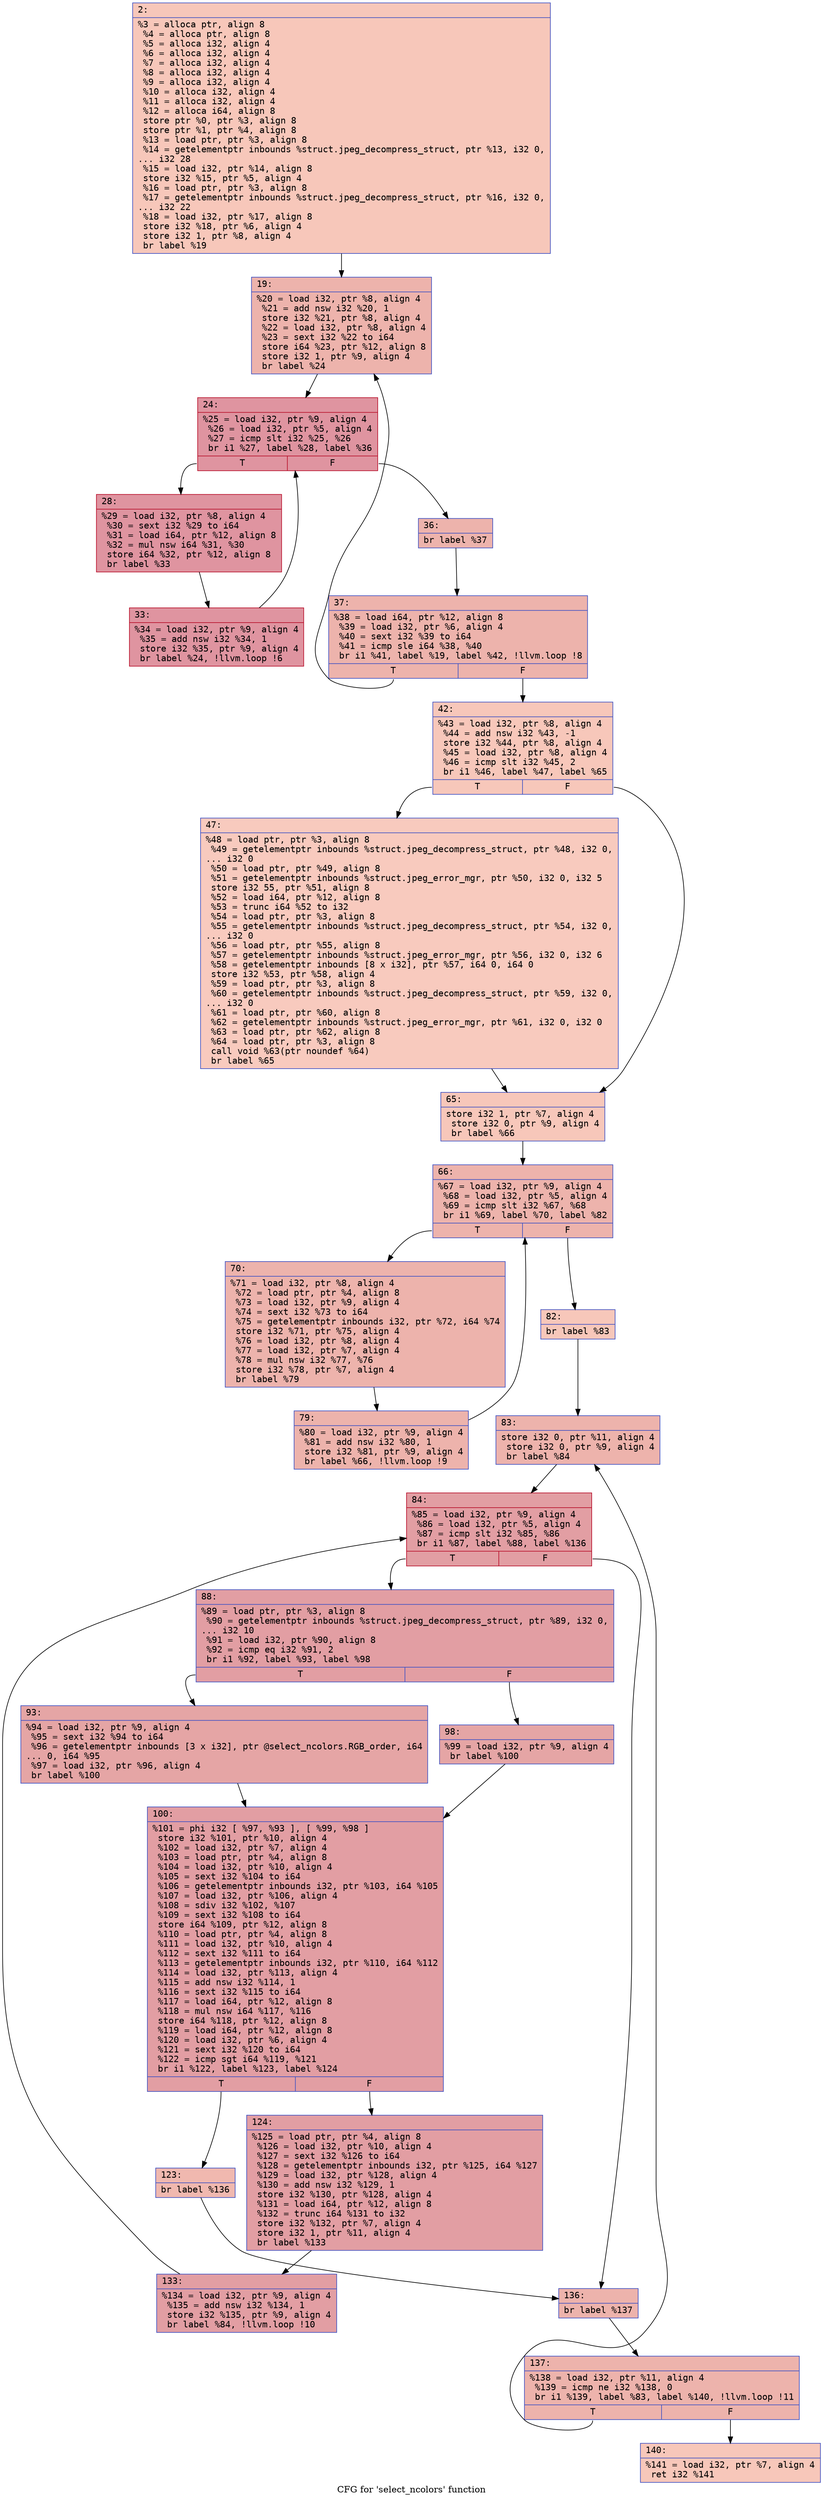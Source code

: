 digraph "CFG for 'select_ncolors' function" {
	label="CFG for 'select_ncolors' function";

	Node0x600000bcd860 [shape=record,color="#3d50c3ff", style=filled, fillcolor="#ec7f6370" fontname="Courier",label="{2:\l|  %3 = alloca ptr, align 8\l  %4 = alloca ptr, align 8\l  %5 = alloca i32, align 4\l  %6 = alloca i32, align 4\l  %7 = alloca i32, align 4\l  %8 = alloca i32, align 4\l  %9 = alloca i32, align 4\l  %10 = alloca i32, align 4\l  %11 = alloca i32, align 4\l  %12 = alloca i64, align 8\l  store ptr %0, ptr %3, align 8\l  store ptr %1, ptr %4, align 8\l  %13 = load ptr, ptr %3, align 8\l  %14 = getelementptr inbounds %struct.jpeg_decompress_struct, ptr %13, i32 0,\l... i32 28\l  %15 = load i32, ptr %14, align 8\l  store i32 %15, ptr %5, align 4\l  %16 = load ptr, ptr %3, align 8\l  %17 = getelementptr inbounds %struct.jpeg_decompress_struct, ptr %16, i32 0,\l... i32 22\l  %18 = load i32, ptr %17, align 8\l  store i32 %18, ptr %6, align 4\l  store i32 1, ptr %8, align 4\l  br label %19\l}"];
	Node0x600000bcd860 -> Node0x600000bcd8b0[tooltip="2 -> 19\nProbability 100.00%" ];
	Node0x600000bcd8b0 [shape=record,color="#3d50c3ff", style=filled, fillcolor="#d6524470" fontname="Courier",label="{19:\l|  %20 = load i32, ptr %8, align 4\l  %21 = add nsw i32 %20, 1\l  store i32 %21, ptr %8, align 4\l  %22 = load i32, ptr %8, align 4\l  %23 = sext i32 %22 to i64\l  store i64 %23, ptr %12, align 8\l  store i32 1, ptr %9, align 4\l  br label %24\l}"];
	Node0x600000bcd8b0 -> Node0x600000bcd900[tooltip="19 -> 24\nProbability 100.00%" ];
	Node0x600000bcd900 [shape=record,color="#b70d28ff", style=filled, fillcolor="#b70d2870" fontname="Courier",label="{24:\l|  %25 = load i32, ptr %9, align 4\l  %26 = load i32, ptr %5, align 4\l  %27 = icmp slt i32 %25, %26\l  br i1 %27, label %28, label %36\l|{<s0>T|<s1>F}}"];
	Node0x600000bcd900:s0 -> Node0x600000bcd950[tooltip="24 -> 28\nProbability 96.88%" ];
	Node0x600000bcd900:s1 -> Node0x600000bcd9f0[tooltip="24 -> 36\nProbability 3.12%" ];
	Node0x600000bcd950 [shape=record,color="#b70d28ff", style=filled, fillcolor="#b70d2870" fontname="Courier",label="{28:\l|  %29 = load i32, ptr %8, align 4\l  %30 = sext i32 %29 to i64\l  %31 = load i64, ptr %12, align 8\l  %32 = mul nsw i64 %31, %30\l  store i64 %32, ptr %12, align 8\l  br label %33\l}"];
	Node0x600000bcd950 -> Node0x600000bcd9a0[tooltip="28 -> 33\nProbability 100.00%" ];
	Node0x600000bcd9a0 [shape=record,color="#b70d28ff", style=filled, fillcolor="#b70d2870" fontname="Courier",label="{33:\l|  %34 = load i32, ptr %9, align 4\l  %35 = add nsw i32 %34, 1\l  store i32 %35, ptr %9, align 4\l  br label %24, !llvm.loop !6\l}"];
	Node0x600000bcd9a0 -> Node0x600000bcd900[tooltip="33 -> 24\nProbability 100.00%" ];
	Node0x600000bcd9f0 [shape=record,color="#3d50c3ff", style=filled, fillcolor="#d6524470" fontname="Courier",label="{36:\l|  br label %37\l}"];
	Node0x600000bcd9f0 -> Node0x600000bcda40[tooltip="36 -> 37\nProbability 100.00%" ];
	Node0x600000bcda40 [shape=record,color="#3d50c3ff", style=filled, fillcolor="#d6524470" fontname="Courier",label="{37:\l|  %38 = load i64, ptr %12, align 8\l  %39 = load i32, ptr %6, align 4\l  %40 = sext i32 %39 to i64\l  %41 = icmp sle i64 %38, %40\l  br i1 %41, label %19, label %42, !llvm.loop !8\l|{<s0>T|<s1>F}}"];
	Node0x600000bcda40:s0 -> Node0x600000bcd8b0[tooltip="37 -> 19\nProbability 96.88%" ];
	Node0x600000bcda40:s1 -> Node0x600000bcda90[tooltip="37 -> 42\nProbability 3.12%" ];
	Node0x600000bcda90 [shape=record,color="#3d50c3ff", style=filled, fillcolor="#ec7f6370" fontname="Courier",label="{42:\l|  %43 = load i32, ptr %8, align 4\l  %44 = add nsw i32 %43, -1\l  store i32 %44, ptr %8, align 4\l  %45 = load i32, ptr %8, align 4\l  %46 = icmp slt i32 %45, 2\l  br i1 %46, label %47, label %65\l|{<s0>T|<s1>F}}"];
	Node0x600000bcda90:s0 -> Node0x600000bcdae0[tooltip="42 -> 47\nProbability 50.00%" ];
	Node0x600000bcda90:s1 -> Node0x600000bcdb30[tooltip="42 -> 65\nProbability 50.00%" ];
	Node0x600000bcdae0 [shape=record,color="#3d50c3ff", style=filled, fillcolor="#ef886b70" fontname="Courier",label="{47:\l|  %48 = load ptr, ptr %3, align 8\l  %49 = getelementptr inbounds %struct.jpeg_decompress_struct, ptr %48, i32 0,\l... i32 0\l  %50 = load ptr, ptr %49, align 8\l  %51 = getelementptr inbounds %struct.jpeg_error_mgr, ptr %50, i32 0, i32 5\l  store i32 55, ptr %51, align 8\l  %52 = load i64, ptr %12, align 8\l  %53 = trunc i64 %52 to i32\l  %54 = load ptr, ptr %3, align 8\l  %55 = getelementptr inbounds %struct.jpeg_decompress_struct, ptr %54, i32 0,\l... i32 0\l  %56 = load ptr, ptr %55, align 8\l  %57 = getelementptr inbounds %struct.jpeg_error_mgr, ptr %56, i32 0, i32 6\l  %58 = getelementptr inbounds [8 x i32], ptr %57, i64 0, i64 0\l  store i32 %53, ptr %58, align 4\l  %59 = load ptr, ptr %3, align 8\l  %60 = getelementptr inbounds %struct.jpeg_decompress_struct, ptr %59, i32 0,\l... i32 0\l  %61 = load ptr, ptr %60, align 8\l  %62 = getelementptr inbounds %struct.jpeg_error_mgr, ptr %61, i32 0, i32 0\l  %63 = load ptr, ptr %62, align 8\l  %64 = load ptr, ptr %3, align 8\l  call void %63(ptr noundef %64)\l  br label %65\l}"];
	Node0x600000bcdae0 -> Node0x600000bcdb30[tooltip="47 -> 65\nProbability 100.00%" ];
	Node0x600000bcdb30 [shape=record,color="#3d50c3ff", style=filled, fillcolor="#ec7f6370" fontname="Courier",label="{65:\l|  store i32 1, ptr %7, align 4\l  store i32 0, ptr %9, align 4\l  br label %66\l}"];
	Node0x600000bcdb30 -> Node0x600000bcdb80[tooltip="65 -> 66\nProbability 100.00%" ];
	Node0x600000bcdb80 [shape=record,color="#3d50c3ff", style=filled, fillcolor="#d6524470" fontname="Courier",label="{66:\l|  %67 = load i32, ptr %9, align 4\l  %68 = load i32, ptr %5, align 4\l  %69 = icmp slt i32 %67, %68\l  br i1 %69, label %70, label %82\l|{<s0>T|<s1>F}}"];
	Node0x600000bcdb80:s0 -> Node0x600000bcdbd0[tooltip="66 -> 70\nProbability 96.88%" ];
	Node0x600000bcdb80:s1 -> Node0x600000bcdc70[tooltip="66 -> 82\nProbability 3.12%" ];
	Node0x600000bcdbd0 [shape=record,color="#3d50c3ff", style=filled, fillcolor="#d6524470" fontname="Courier",label="{70:\l|  %71 = load i32, ptr %8, align 4\l  %72 = load ptr, ptr %4, align 8\l  %73 = load i32, ptr %9, align 4\l  %74 = sext i32 %73 to i64\l  %75 = getelementptr inbounds i32, ptr %72, i64 %74\l  store i32 %71, ptr %75, align 4\l  %76 = load i32, ptr %8, align 4\l  %77 = load i32, ptr %7, align 4\l  %78 = mul nsw i32 %77, %76\l  store i32 %78, ptr %7, align 4\l  br label %79\l}"];
	Node0x600000bcdbd0 -> Node0x600000bcdc20[tooltip="70 -> 79\nProbability 100.00%" ];
	Node0x600000bcdc20 [shape=record,color="#3d50c3ff", style=filled, fillcolor="#d6524470" fontname="Courier",label="{79:\l|  %80 = load i32, ptr %9, align 4\l  %81 = add nsw i32 %80, 1\l  store i32 %81, ptr %9, align 4\l  br label %66, !llvm.loop !9\l}"];
	Node0x600000bcdc20 -> Node0x600000bcdb80[tooltip="79 -> 66\nProbability 100.00%" ];
	Node0x600000bcdc70 [shape=record,color="#3d50c3ff", style=filled, fillcolor="#ec7f6370" fontname="Courier",label="{82:\l|  br label %83\l}"];
	Node0x600000bcdc70 -> Node0x600000bcdcc0[tooltip="82 -> 83\nProbability 100.00%" ];
	Node0x600000bcdcc0 [shape=record,color="#3d50c3ff", style=filled, fillcolor="#d6524470" fontname="Courier",label="{83:\l|  store i32 0, ptr %11, align 4\l  store i32 0, ptr %9, align 4\l  br label %84\l}"];
	Node0x600000bcdcc0 -> Node0x600000bcdd10[tooltip="83 -> 84\nProbability 100.00%" ];
	Node0x600000bcdd10 [shape=record,color="#b70d28ff", style=filled, fillcolor="#be242e70" fontname="Courier",label="{84:\l|  %85 = load i32, ptr %9, align 4\l  %86 = load i32, ptr %5, align 4\l  %87 = icmp slt i32 %85, %86\l  br i1 %87, label %88, label %136\l|{<s0>T|<s1>F}}"];
	Node0x600000bcdd10:s0 -> Node0x600000bcdd60[tooltip="84 -> 88\nProbability 96.88%" ];
	Node0x600000bcdd10:s1 -> Node0x600000bcdf90[tooltip="84 -> 136\nProbability 3.12%" ];
	Node0x600000bcdd60 [shape=record,color="#3d50c3ff", style=filled, fillcolor="#be242e70" fontname="Courier",label="{88:\l|  %89 = load ptr, ptr %3, align 8\l  %90 = getelementptr inbounds %struct.jpeg_decompress_struct, ptr %89, i32 0,\l... i32 10\l  %91 = load i32, ptr %90, align 8\l  %92 = icmp eq i32 %91, 2\l  br i1 %92, label %93, label %98\l|{<s0>T|<s1>F}}"];
	Node0x600000bcdd60:s0 -> Node0x600000bcddb0[tooltip="88 -> 93\nProbability 50.00%" ];
	Node0x600000bcdd60:s1 -> Node0x600000bcde00[tooltip="88 -> 98\nProbability 50.00%" ];
	Node0x600000bcddb0 [shape=record,color="#3d50c3ff", style=filled, fillcolor="#c5333470" fontname="Courier",label="{93:\l|  %94 = load i32, ptr %9, align 4\l  %95 = sext i32 %94 to i64\l  %96 = getelementptr inbounds [3 x i32], ptr @select_ncolors.RGB_order, i64\l... 0, i64 %95\l  %97 = load i32, ptr %96, align 4\l  br label %100\l}"];
	Node0x600000bcddb0 -> Node0x600000bcde50[tooltip="93 -> 100\nProbability 100.00%" ];
	Node0x600000bcde00 [shape=record,color="#3d50c3ff", style=filled, fillcolor="#c5333470" fontname="Courier",label="{98:\l|  %99 = load i32, ptr %9, align 4\l  br label %100\l}"];
	Node0x600000bcde00 -> Node0x600000bcde50[tooltip="98 -> 100\nProbability 100.00%" ];
	Node0x600000bcde50 [shape=record,color="#3d50c3ff", style=filled, fillcolor="#be242e70" fontname="Courier",label="{100:\l|  %101 = phi i32 [ %97, %93 ], [ %99, %98 ]\l  store i32 %101, ptr %10, align 4\l  %102 = load i32, ptr %7, align 4\l  %103 = load ptr, ptr %4, align 8\l  %104 = load i32, ptr %10, align 4\l  %105 = sext i32 %104 to i64\l  %106 = getelementptr inbounds i32, ptr %103, i64 %105\l  %107 = load i32, ptr %106, align 4\l  %108 = sdiv i32 %102, %107\l  %109 = sext i32 %108 to i64\l  store i64 %109, ptr %12, align 8\l  %110 = load ptr, ptr %4, align 8\l  %111 = load i32, ptr %10, align 4\l  %112 = sext i32 %111 to i64\l  %113 = getelementptr inbounds i32, ptr %110, i64 %112\l  %114 = load i32, ptr %113, align 4\l  %115 = add nsw i32 %114, 1\l  %116 = sext i32 %115 to i64\l  %117 = load i64, ptr %12, align 8\l  %118 = mul nsw i64 %117, %116\l  store i64 %118, ptr %12, align 8\l  %119 = load i64, ptr %12, align 8\l  %120 = load i32, ptr %6, align 4\l  %121 = sext i32 %120 to i64\l  %122 = icmp sgt i64 %119, %121\l  br i1 %122, label %123, label %124\l|{<s0>T|<s1>F}}"];
	Node0x600000bcde50:s0 -> Node0x600000bcdea0[tooltip="100 -> 123\nProbability 3.12%" ];
	Node0x600000bcde50:s1 -> Node0x600000bcdef0[tooltip="100 -> 124\nProbability 96.88%" ];
	Node0x600000bcdea0 [shape=record,color="#3d50c3ff", style=filled, fillcolor="#dc5d4a70" fontname="Courier",label="{123:\l|  br label %136\l}"];
	Node0x600000bcdea0 -> Node0x600000bcdf90[tooltip="123 -> 136\nProbability 100.00%" ];
	Node0x600000bcdef0 [shape=record,color="#3d50c3ff", style=filled, fillcolor="#be242e70" fontname="Courier",label="{124:\l|  %125 = load ptr, ptr %4, align 8\l  %126 = load i32, ptr %10, align 4\l  %127 = sext i32 %126 to i64\l  %128 = getelementptr inbounds i32, ptr %125, i64 %127\l  %129 = load i32, ptr %128, align 4\l  %130 = add nsw i32 %129, 1\l  store i32 %130, ptr %128, align 4\l  %131 = load i64, ptr %12, align 8\l  %132 = trunc i64 %131 to i32\l  store i32 %132, ptr %7, align 4\l  store i32 1, ptr %11, align 4\l  br label %133\l}"];
	Node0x600000bcdef0 -> Node0x600000bcdf40[tooltip="124 -> 133\nProbability 100.00%" ];
	Node0x600000bcdf40 [shape=record,color="#3d50c3ff", style=filled, fillcolor="#be242e70" fontname="Courier",label="{133:\l|  %134 = load i32, ptr %9, align 4\l  %135 = add nsw i32 %134, 1\l  store i32 %135, ptr %9, align 4\l  br label %84, !llvm.loop !10\l}"];
	Node0x600000bcdf40 -> Node0x600000bcdd10[tooltip="133 -> 84\nProbability 100.00%" ];
	Node0x600000bcdf90 [shape=record,color="#3d50c3ff", style=filled, fillcolor="#d6524470" fontname="Courier",label="{136:\l|  br label %137\l}"];
	Node0x600000bcdf90 -> Node0x600000bcdfe0[tooltip="136 -> 137\nProbability 100.00%" ];
	Node0x600000bcdfe0 [shape=record,color="#3d50c3ff", style=filled, fillcolor="#d6524470" fontname="Courier",label="{137:\l|  %138 = load i32, ptr %11, align 4\l  %139 = icmp ne i32 %138, 0\l  br i1 %139, label %83, label %140, !llvm.loop !11\l|{<s0>T|<s1>F}}"];
	Node0x600000bcdfe0:s0 -> Node0x600000bcdcc0[tooltip="137 -> 83\nProbability 96.88%" ];
	Node0x600000bcdfe0:s1 -> Node0x600000bce030[tooltip="137 -> 140\nProbability 3.12%" ];
	Node0x600000bce030 [shape=record,color="#3d50c3ff", style=filled, fillcolor="#ec7f6370" fontname="Courier",label="{140:\l|  %141 = load i32, ptr %7, align 4\l  ret i32 %141\l}"];
}
